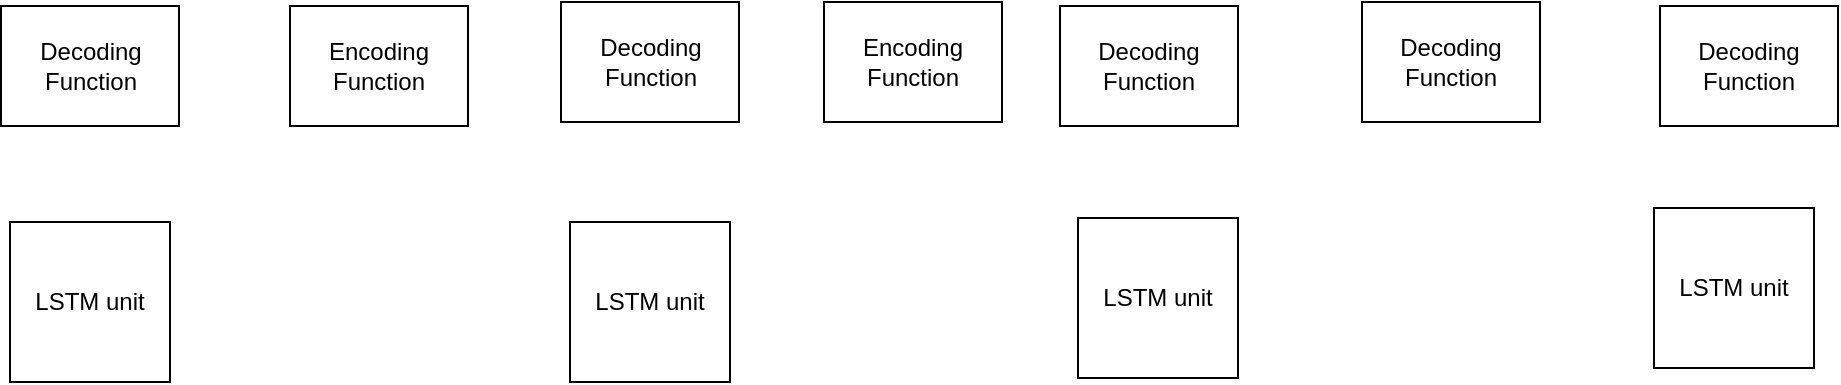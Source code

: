 <mxfile version="24.0.7" type="github">
  <diagram name="第 1 页" id="6YtAGA2pLDYQL2xqgKmg">
    <mxGraphModel dx="1050" dy="539" grid="0" gridSize="10" guides="1" tooltips="1" connect="1" arrows="1" fold="1" page="1" pageScale="1" pageWidth="827" pageHeight="1169" math="0" shadow="0">
      <root>
        <mxCell id="0" />
        <mxCell id="1" parent="0" />
        <mxCell id="c_GTYrPAv1IX5h7zrbBX-7" value="LSTM unit" style="whiteSpace=wrap;html=1;aspect=fixed;" vertex="1" parent="1">
          <mxGeometry x="34" y="254" width="80" height="80" as="geometry" />
        </mxCell>
        <mxCell id="c_GTYrPAv1IX5h7zrbBX-12" value="LSTM unit" style="whiteSpace=wrap;html=1;aspect=fixed;" vertex="1" parent="1">
          <mxGeometry x="314" y="254" width="80" height="80" as="geometry" />
        </mxCell>
        <mxCell id="c_GTYrPAv1IX5h7zrbBX-13" value="LSTM unit" style="whiteSpace=wrap;html=1;aspect=fixed;" vertex="1" parent="1">
          <mxGeometry x="568" y="252" width="80" height="80" as="geometry" />
        </mxCell>
        <mxCell id="c_GTYrPAv1IX5h7zrbBX-14" value="LSTM unit" style="whiteSpace=wrap;html=1;aspect=fixed;" vertex="1" parent="1">
          <mxGeometry x="856" y="247" width="80" height="80" as="geometry" />
        </mxCell>
        <mxCell id="c_GTYrPAv1IX5h7zrbBX-15" value="Decoding Function" style="rounded=0;whiteSpace=wrap;html=1;" vertex="1" parent="1">
          <mxGeometry x="29.5" y="146" width="89" height="60" as="geometry" />
        </mxCell>
        <mxCell id="c_GTYrPAv1IX5h7zrbBX-17" value="Decoding Function" style="rounded=0;whiteSpace=wrap;html=1;" vertex="1" parent="1">
          <mxGeometry x="309.5" y="144" width="89" height="60" as="geometry" />
        </mxCell>
        <mxCell id="c_GTYrPAv1IX5h7zrbBX-18" value="Decoding Function" style="rounded=0;whiteSpace=wrap;html=1;" vertex="1" parent="1">
          <mxGeometry x="559" y="146" width="89" height="60" as="geometry" />
        </mxCell>
        <mxCell id="c_GTYrPAv1IX5h7zrbBX-19" value="Decoding Function" style="rounded=0;whiteSpace=wrap;html=1;" vertex="1" parent="1">
          <mxGeometry x="859" y="146" width="89" height="60" as="geometry" />
        </mxCell>
        <mxCell id="c_GTYrPAv1IX5h7zrbBX-20" value="Encoding Function" style="rounded=0;whiteSpace=wrap;html=1;" vertex="1" parent="1">
          <mxGeometry x="174" y="146" width="89" height="60" as="geometry" />
        </mxCell>
        <mxCell id="c_GTYrPAv1IX5h7zrbBX-21" value="Encoding Function" style="rounded=0;whiteSpace=wrap;html=1;" vertex="1" parent="1">
          <mxGeometry x="441" y="144" width="89" height="60" as="geometry" />
        </mxCell>
        <mxCell id="c_GTYrPAv1IX5h7zrbBX-22" value="Decoding Function" style="rounded=0;whiteSpace=wrap;html=1;" vertex="1" parent="1">
          <mxGeometry x="710" y="144" width="89" height="60" as="geometry" />
        </mxCell>
      </root>
    </mxGraphModel>
  </diagram>
</mxfile>
